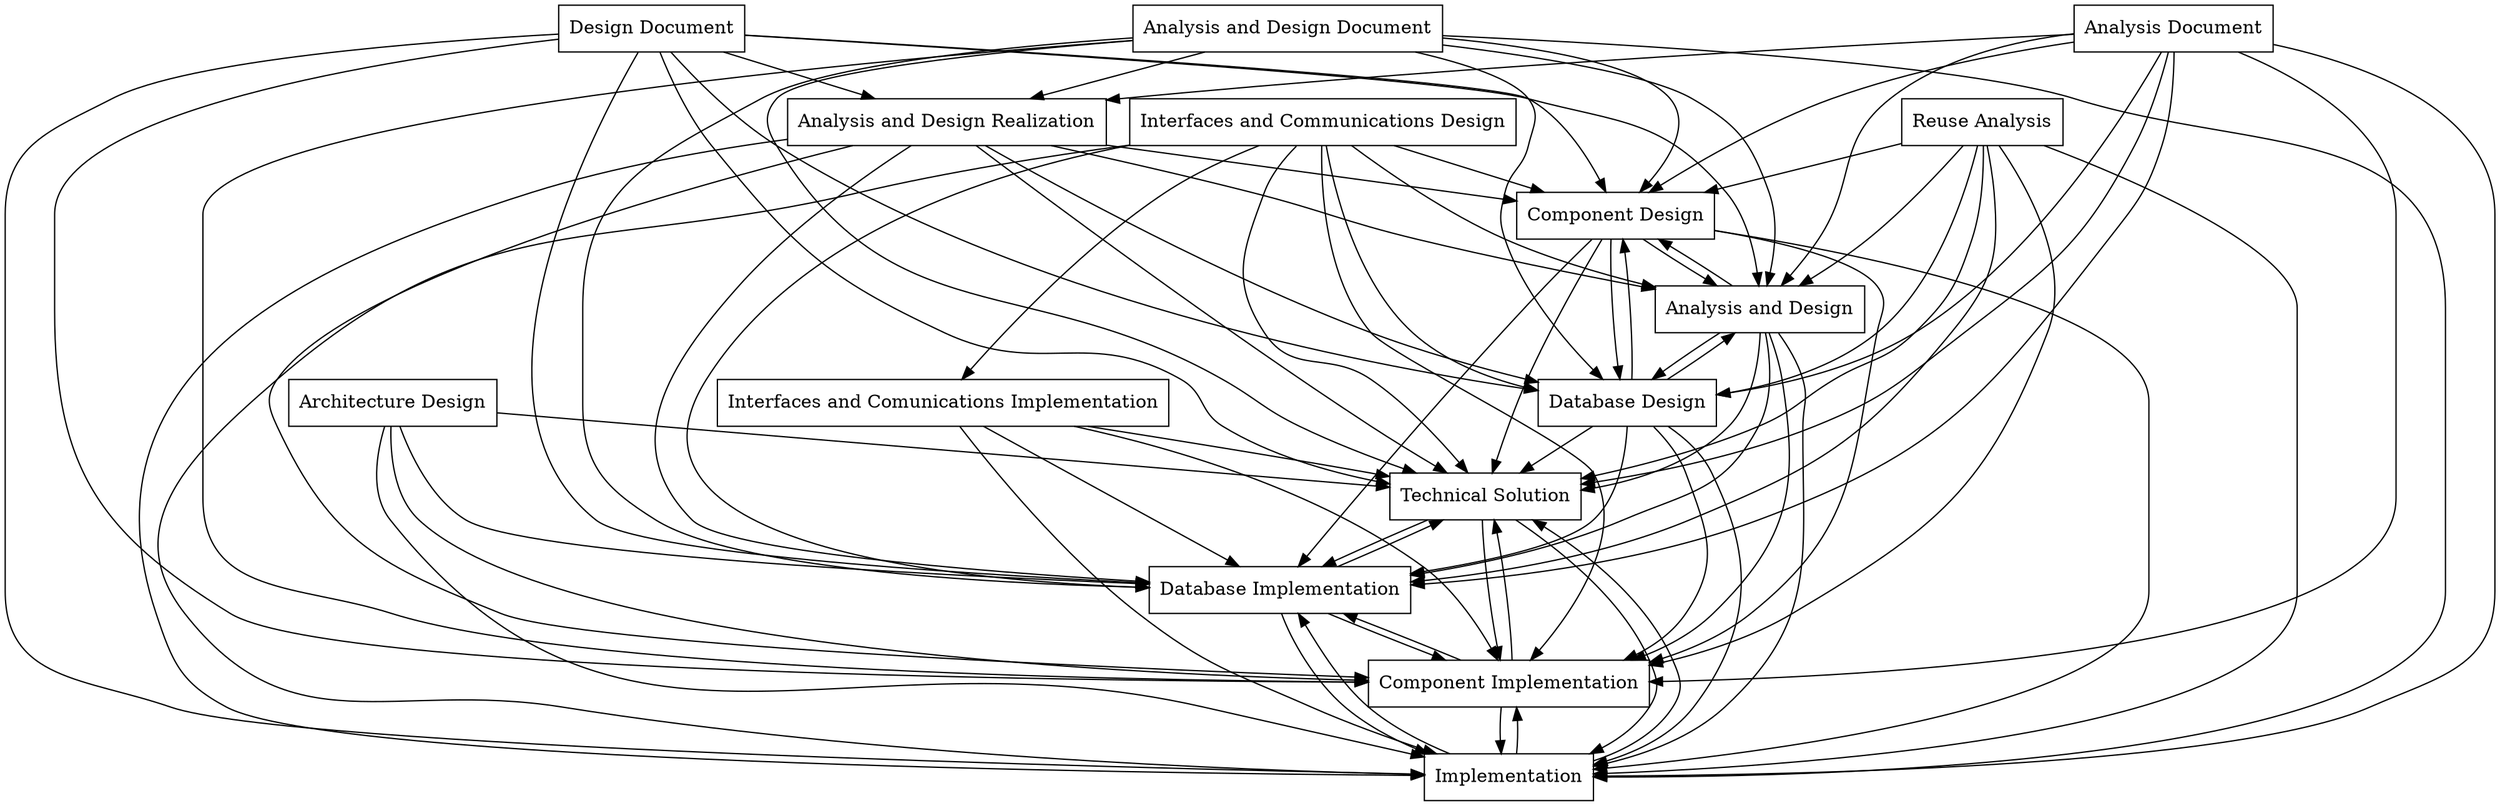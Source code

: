 digraph{
graph [rankdir=TB];
node [shape=box];
edge [arrowhead=normal];
0[label="Technical Solution",]
1[label="Database Implementation",]
2[label="Component Design",]
3[label="Analysis and Design",]
4[label="Design Document",]
5[label="Implementation",]
6[label="Interfaces and Communications Design",]
7[label="Reuse Analysis",]
8[label="Analysis Document",]
9[label="Analysis and Design Document",]
10[label="Database Design",]
11[label="Architecture Design",]
12[label="Interfaces and Comunications Implementation",]
13[label="Component Implementation",]
14[label="Analysis and Design Realization",]
0->1[label="",]
0->5[label="",]
0->13[label="",]
1->0[label="",]
1->5[label="",]
1->13[label="",]
2->0[label="",]
2->1[label="",]
2->3[label="",]
2->5[label="",]
2->10[label="",]
2->13[label="",]
3->0[label="",]
3->1[label="",]
3->2[label="",]
3->5[label="",]
3->10[label="",]
3->13[label="",]
4->0[label="",]
4->1[label="",]
4->2[label="",]
4->3[label="",]
4->5[label="",]
4->10[label="",]
4->13[label="",]
4->14[label="",]
5->0[label="",]
5->1[label="",]
5->13[label="",]
6->0[label="",]
6->1[label="",]
6->2[label="",]
6->3[label="",]
6->5[label="",]
6->10[label="",]
6->12[label="",]
6->13[label="",]
7->0[label="",]
7->1[label="",]
7->2[label="",]
7->3[label="",]
7->5[label="",]
7->10[label="",]
7->13[label="",]
8->0[label="",]
8->1[label="",]
8->2[label="",]
8->3[label="",]
8->5[label="",]
8->10[label="",]
8->13[label="",]
8->14[label="",]
9->0[label="",]
9->1[label="",]
9->2[label="",]
9->3[label="",]
9->5[label="",]
9->10[label="",]
9->13[label="",]
9->14[label="",]
10->0[label="",]
10->1[label="",]
10->2[label="",]
10->3[label="",]
10->5[label="",]
10->13[label="",]
11->0[label="",]
11->1[label="",]
11->5[label="",]
11->13[label="",]
12->0[label="",]
12->1[label="",]
12->5[label="",]
12->13[label="",]
13->0[label="",]
13->1[label="",]
13->5[label="",]
14->0[label="",]
14->1[label="",]
14->2[label="",]
14->3[label="",]
14->5[label="",]
14->10[label="",]
14->13[label="",]
}
